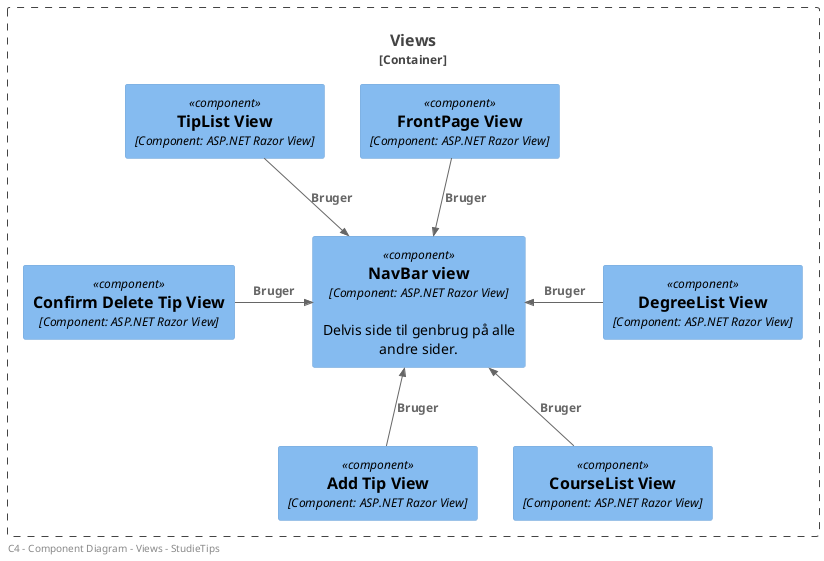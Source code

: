 @startuml Component Diagram Views
!include <C4/C4_Container>
!include <C4/C4_Component>

left footer "   C4 - Component Diagram - Views - StudieTips"

Container_Boundary(Views,"Views",""){
    Component(View1, "FrontPage View", "Component: ASP.NET Razor View")
    Component(View2, "DegreeList View", "Component: ASP.NET Razor View")
    Component(View3, "CourseList View", "Component: ASP.NET Razor View")
    Component(View4, "TipList View", "Component: ASP.NET Razor View")
    Component(View5, "Confirm Delete Tip View", "Component: ASP.NET Razor View")
    Component(View6, "Add Tip View", "Component: ASP.NET Razor View")
    Component(View7, "NavBar view", "Component: ASP.NET Razor View", "Delvis side til genbrug på alle andre sider.")
} 

Lay_D(View1,View7)


Lay_D(View2,View3)
Lay_D(View4,View5)

Lay_L(View2,View7)
Lay_L(View3,View7)

Lay_R(View4,View7)
Lay_R(View5,View7)

Lay_U(View6,View7)

Rel_R(View1,View7,"Bruger")
Rel_R(View2,View7,"Bruger")
Rel_R(View3,View7,"Bruger")
Rel_R(View4,View7,"Bruger")
Rel_R(View5,View7,"Bruger")
Rel_R(View6,View7,"Bruger")
@enduml